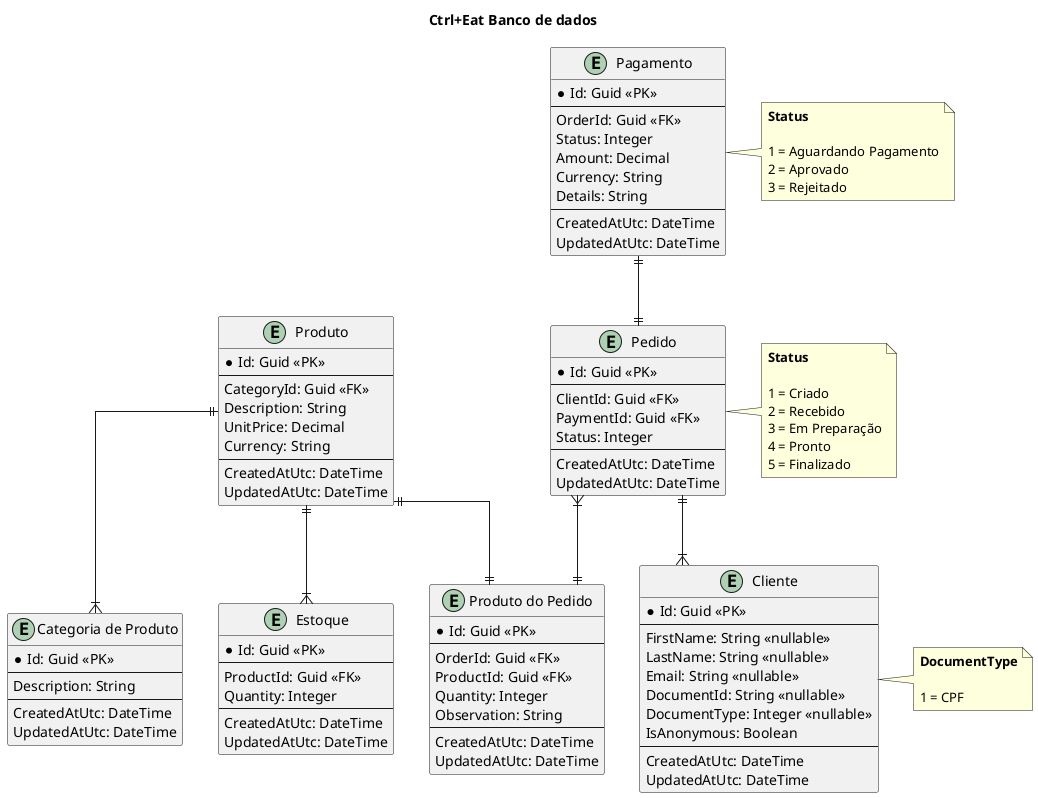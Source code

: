 @startuml database

title "Ctrl+Eat Banco de dados"

' avoid problems with angled crows feet
skinparam linetype ortho


entity "Cliente" as client {
    *Id: Guid <<PK>>
    ---
    FirstName: String <<nullable>>
    LastName: String <<nullable>>
    Email: String <<nullable>>
    DocumentId: String <<nullable>>
    DocumentType: Integer <<nullable>>
    IsAnonymous: Boolean
    ---
    CreatedAtUtc: DateTime
    UpdatedAtUtc: DateTime
}

entity "Categoria de Produto" as productCategory {
    *Id: Guid <<PK>>
    ---
    Description: String
    ---
    CreatedAtUtc: DateTime
    UpdatedAtUtc: DateTime
}

entity "Produto" as product {
    *Id: Guid <<PK>>
    ---
    CategoryId: Guid <<FK>>
    Description: String
    UnitPrice: Decimal
    Currency: String
    ---
    CreatedAtUtc: DateTime
    UpdatedAtUtc: DateTime
}

entity "Estoque" as warehouse {
    *Id: Guid <<PK>>
    ---
    ProductId: Guid <<FK>>
    Quantity: Integer
    ---
    CreatedAtUtc: DateTime
    UpdatedAtUtc: DateTime
}

entity "Produto do Pedido" as orderProduct {
    *Id: Guid <<PK>>
    ---
    OrderId: Guid <<FK>>
    ProductId: Guid <<FK>>
    Quantity: Integer
    Observation: String
    ---
    CreatedAtUtc: DateTime
    UpdatedAtUtc: DateTime
}

entity "Pagamento" as payment {
    *Id: Guid <<PK>>
    ---
    OrderId: Guid <<FK>>
    Status: Integer
    Amount: Decimal
    Currency: String
    Details: String
    ---
    CreatedAtUtc: DateTime
    UpdatedAtUtc: DateTime
}

entity "Pedido" as order {
    *Id: Guid <<PK>>
    ---
    ClientId: Guid <<FK>>
    PaymentId: Guid <<FK>>
    Status: Integer
    ---
    CreatedAtUtc: DateTime
    UpdatedAtUtc: DateTime
}

note right of client
    **DocumentType**

    1 = CPF
end note

note right of payment
    **Status**

    1 = Aguardando Pagamento
    2 = Aprovado
    3 = Rejeitado
end note

note right of order
    **Status**

    1 = Criado
    2 = Recebido
    3 = Em Preparação
    4 = Pronto
    5 = Finalizado
end note

' a product has Exactly One category
' a category has One or More products
product ||--|{ productCategory

' a product has Exactly One warehouse
' a warehouse has One or More products
product ||--|{ warehouse

' a payment has Exactly One order
' a order has Exactly One payment
payment ||--|| order

' a order has Exactly One client
' a client has One or More order
order ||--|{ client

' a product has Exactly One orderProduct
' a orderProduct has One or More products
product ||--|| orderProduct

' a order has One or Mode orderProduct
' a orderProduct has Exactly One order
order }|--|| orderProduct

@enduml